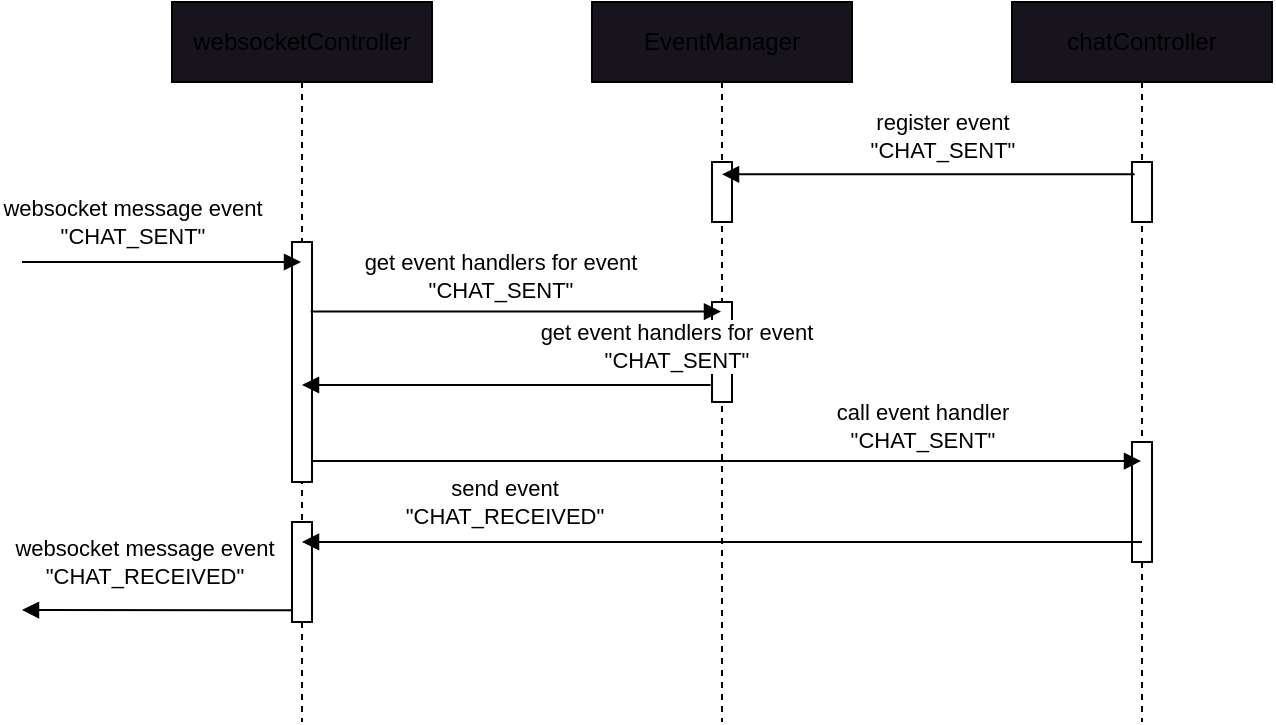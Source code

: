 <mxfile>
    <diagram id="m3BkpVxazEsqME0DdXml" name="Page-1">
        <mxGraphModel dx="1847" dy="873" grid="1" gridSize="10" guides="1" tooltips="1" connect="1" arrows="1" fold="1" page="1" pageScale="1" pageWidth="850" pageHeight="1100" math="0" shadow="0">
            <root>
                <mxCell id="0"/>
                <mxCell id="1" parent="0"/>
                <mxCell id="34" value="EventManager" style="shape=umlLifeline;perimeter=lifelinePerimeter;whiteSpace=wrap;html=1;container=1;collapsible=0;recursiveResize=0;outlineConnect=0;fillColor=rgb(24, 20, 29);" vertex="1" parent="1">
                    <mxGeometry x="-545" y="30" width="130" height="360" as="geometry"/>
                </mxCell>
                <mxCell id="35" value="" style="html=1;points=[];perimeter=orthogonalPerimeter;" vertex="1" parent="34">
                    <mxGeometry x="60" y="80" width="10" height="30" as="geometry"/>
                </mxCell>
                <mxCell id="51" value="" style="html=1;points=[];perimeter=orthogonalPerimeter;" vertex="1" parent="34">
                    <mxGeometry x="60" y="150" width="10" height="50" as="geometry"/>
                </mxCell>
                <mxCell id="39" value="websocketController" style="shape=umlLifeline;perimeter=lifelinePerimeter;whiteSpace=wrap;html=1;container=1;collapsible=0;recursiveResize=0;outlineConnect=0;fillColor=rgb(24, 20, 29);" vertex="1" parent="1">
                    <mxGeometry x="-755" y="30" width="130" height="360" as="geometry"/>
                </mxCell>
                <mxCell id="40" value="" style="html=1;points=[];perimeter=orthogonalPerimeter;" vertex="1" parent="39">
                    <mxGeometry x="60" y="120" width="10" height="120" as="geometry"/>
                </mxCell>
                <mxCell id="61" value="" style="html=1;points=[];perimeter=orthogonalPerimeter;" vertex="1" parent="39">
                    <mxGeometry x="60" y="260" width="10" height="50" as="geometry"/>
                </mxCell>
                <mxCell id="44" value="chatController" style="shape=umlLifeline;perimeter=lifelinePerimeter;whiteSpace=wrap;html=1;container=1;collapsible=0;recursiveResize=0;outlineConnect=0;fillColor=rgb(24, 20, 29);" vertex="1" parent="1">
                    <mxGeometry x="-335" y="30" width="130" height="360" as="geometry"/>
                </mxCell>
                <mxCell id="45" value="" style="html=1;points=[];perimeter=orthogonalPerimeter;" vertex="1" parent="44">
                    <mxGeometry x="60" y="80" width="10" height="30" as="geometry"/>
                </mxCell>
                <mxCell id="56" value="" style="html=1;points=[];perimeter=orthogonalPerimeter;" vertex="1" parent="44">
                    <mxGeometry x="60" y="220" width="10" height="60" as="geometry"/>
                </mxCell>
                <mxCell id="47" value="" style="html=1;verticalAlign=bottom;labelBackgroundColor=none;endArrow=block;endFill=1;" edge="1" parent="1" target="39">
                    <mxGeometry width="160" relative="1" as="geometry">
                        <mxPoint x="-830" y="160" as="sourcePoint"/>
                        <mxPoint x="-705" y="120" as="targetPoint"/>
                    </mxGeometry>
                </mxCell>
                <mxCell id="48" value="websocket message event&lt;br&gt;&quot;CHAT_SENT&quot;" style="edgeLabel;html=1;align=center;verticalAlign=middle;resizable=0;points=[];" vertex="1" connectable="0" parent="47">
                    <mxGeometry x="-0.45" y="-1" relative="1" as="geometry">
                        <mxPoint x="16" y="-21" as="offset"/>
                    </mxGeometry>
                </mxCell>
                <mxCell id="52" value="" style="html=1;verticalAlign=bottom;labelBackgroundColor=none;endArrow=block;endFill=1;exitX=0.933;exitY=0.29;exitDx=0;exitDy=0;exitPerimeter=0;" edge="1" parent="1" source="40" target="34">
                    <mxGeometry width="160" relative="1" as="geometry">
                        <mxPoint x="-680" y="180" as="sourcePoint"/>
                        <mxPoint x="-524" y="169.6" as="targetPoint"/>
                    </mxGeometry>
                </mxCell>
                <mxCell id="53" value="get event handlers for event&lt;br&gt;&quot;CHAT_SENT&quot;" style="edgeLabel;html=1;align=center;verticalAlign=middle;resizable=0;points=[];" vertex="1" connectable="0" parent="52">
                    <mxGeometry x="-0.45" y="-1" relative="1" as="geometry">
                        <mxPoint x="38" y="-19" as="offset"/>
                    </mxGeometry>
                </mxCell>
                <mxCell id="49" value="" style="html=1;verticalAlign=bottom;labelBackgroundColor=none;endArrow=block;endFill=1;exitX=0.133;exitY=0.206;exitDx=0;exitDy=0;exitPerimeter=0;" edge="1" parent="1" source="45" target="34">
                    <mxGeometry width="160" relative="1" as="geometry">
                        <mxPoint x="-268.67" y="110.19" as="sourcePoint"/>
                        <mxPoint x="-480" y="116" as="targetPoint"/>
                    </mxGeometry>
                </mxCell>
                <mxCell id="50" value="register event&lt;br&gt;&quot;CHAT_SENT&quot;" style="edgeLabel;html=1;align=center;verticalAlign=middle;resizable=0;points=[];" vertex="1" connectable="0" parent="49">
                    <mxGeometry x="-0.45" y="-1" relative="1" as="geometry">
                        <mxPoint x="-40" y="-18" as="offset"/>
                    </mxGeometry>
                </mxCell>
                <mxCell id="54" value="" style="html=1;verticalAlign=bottom;labelBackgroundColor=none;endArrow=block;endFill=1;exitX=-0.067;exitY=0.83;exitDx=0;exitDy=0;exitPerimeter=0;" edge="1" parent="1" source="51" target="39">
                    <mxGeometry width="160" relative="1" as="geometry">
                        <mxPoint x="-680" y="270.0" as="sourcePoint"/>
                        <mxPoint x="-476.83" y="270.0" as="targetPoint"/>
                    </mxGeometry>
                </mxCell>
                <mxCell id="55" value="get event handlers for event&lt;br&gt;&quot;CHAT_SENT&quot;" style="edgeLabel;html=1;align=center;verticalAlign=middle;resizable=0;points=[];" vertex="1" connectable="0" parent="54">
                    <mxGeometry x="-0.45" y="-1" relative="1" as="geometry">
                        <mxPoint x="38" y="-19" as="offset"/>
                    </mxGeometry>
                </mxCell>
                <mxCell id="57" value="" style="html=1;verticalAlign=bottom;labelBackgroundColor=none;endArrow=block;endFill=1;exitX=1;exitY=0.913;exitDx=0;exitDy=0;exitPerimeter=0;" edge="1" parent="1" source="40" target="44">
                    <mxGeometry width="160" relative="1" as="geometry">
                        <mxPoint x="-650" y="290" as="sourcePoint"/>
                        <mxPoint x="-444.83" y="290" as="targetPoint"/>
                    </mxGeometry>
                </mxCell>
                <mxCell id="58" value="call event handler&lt;br&gt;&quot;CHAT_SENT&quot;" style="edgeLabel;html=1;align=center;verticalAlign=middle;resizable=0;points=[];" vertex="1" connectable="0" parent="57">
                    <mxGeometry x="-0.45" y="-1" relative="1" as="geometry">
                        <mxPoint x="191" y="-19" as="offset"/>
                    </mxGeometry>
                </mxCell>
                <mxCell id="59" value="" style="html=1;verticalAlign=bottom;labelBackgroundColor=none;endArrow=block;endFill=1;exitX=0.5;exitY=0.833;exitDx=0;exitDy=0;exitPerimeter=0;" edge="1" parent="1" source="56" target="39">
                    <mxGeometry width="160" relative="1" as="geometry">
                        <mxPoint x="-278.34" y="300" as="sourcePoint"/>
                        <mxPoint x="-485.003" y="300" as="targetPoint"/>
                    </mxGeometry>
                </mxCell>
                <mxCell id="60" value="send event&lt;br&gt;&quot;CHAT_RECEIVED&quot;" style="edgeLabel;html=1;align=center;verticalAlign=middle;resizable=0;points=[];" vertex="1" connectable="0" parent="59">
                    <mxGeometry x="-0.45" y="-1" relative="1" as="geometry">
                        <mxPoint x="-204" y="-19" as="offset"/>
                    </mxGeometry>
                </mxCell>
                <mxCell id="62" value="" style="html=1;verticalAlign=bottom;labelBackgroundColor=none;endArrow=block;endFill=1;exitX=0;exitY=0.883;exitDx=0;exitDy=0;exitPerimeter=0;" edge="1" parent="1" source="61">
                    <mxGeometry width="160" relative="1" as="geometry">
                        <mxPoint x="-830" y="220" as="sourcePoint"/>
                        <mxPoint x="-830" y="334" as="targetPoint"/>
                    </mxGeometry>
                </mxCell>
                <mxCell id="63" value="websocket message event&lt;br&gt;&quot;CHAT_RECEIVED&quot;" style="edgeLabel;html=1;align=center;verticalAlign=middle;resizable=0;points=[];" vertex="1" connectable="0" parent="62">
                    <mxGeometry x="-0.45" y="-1" relative="1" as="geometry">
                        <mxPoint x="-37" y="-23" as="offset"/>
                    </mxGeometry>
                </mxCell>
            </root>
        </mxGraphModel>
    </diagram>
</mxfile>